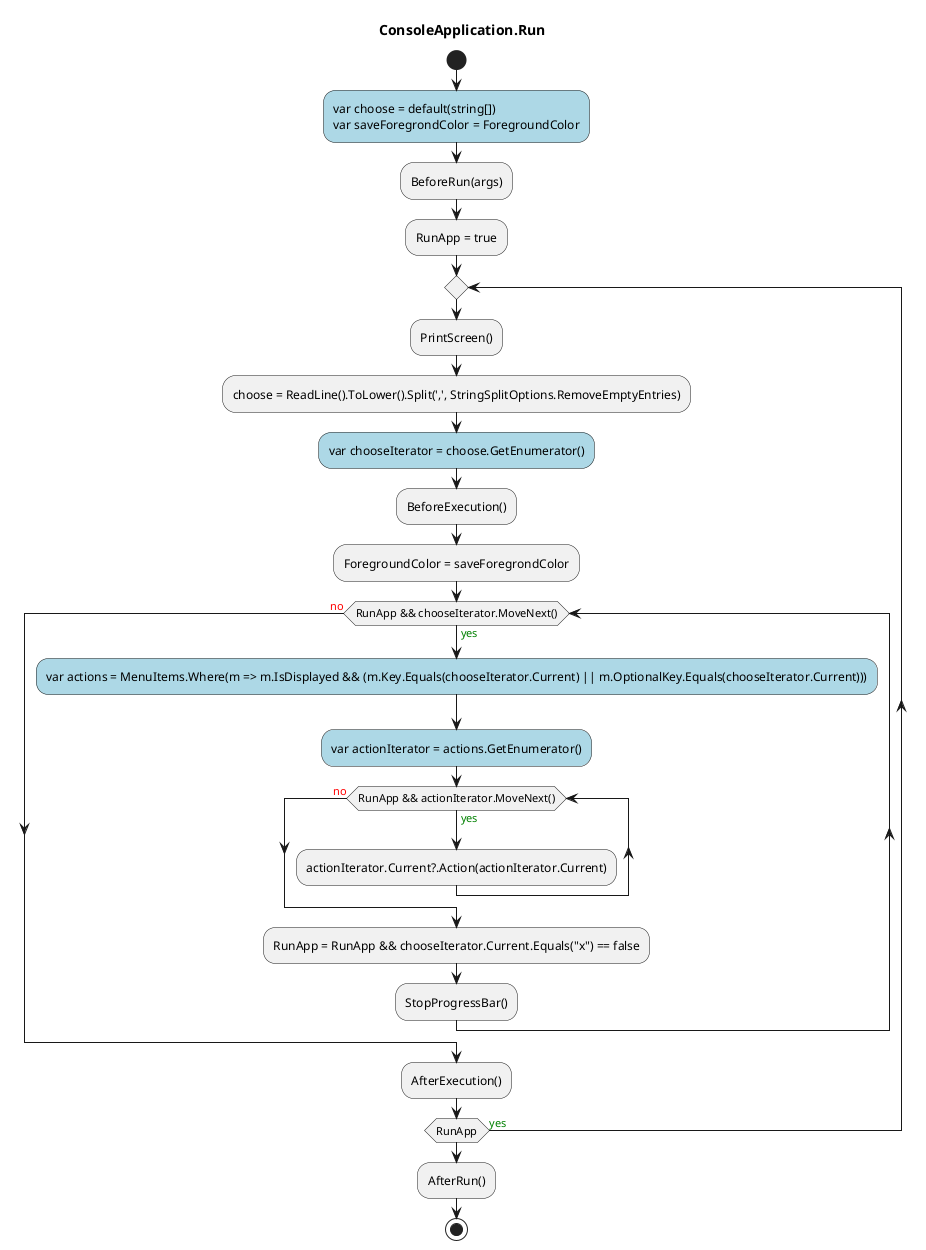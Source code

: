 @startuml ConsoleApplication.Run
title ConsoleApplication.Run
start
#LightBlue:var choose = default(string[])
var saveForegrondColor = ForegroundColor;
:BeforeRun(args);
:RunApp = true;
repeat
    :PrintScreen();
    :choose = ReadLine().ToLower().Split(',', StringSplitOptions.RemoveEmptyEntries);
    #LightBlue:var chooseIterator = choose.GetEnumerator();
    :BeforeExecution();
    :ForegroundColor = saveForegrondColor;
    while (RunApp && chooseIterator.MoveNext()) is (<color:green>yes)
        #LightBlue:var actions = MenuItems.Where(m => m.IsDisplayed && (m.Key.Equals(chooseIterator.Current) || m.OptionalKey.Equals(chooseIterator.Current)));
        #LightBlue:var actionIterator = actions.GetEnumerator();
        while (RunApp && actionIterator.MoveNext()) is (<color:green>yes)
            :actionIterator.Current?.Action(actionIterator.Current);
        endwhile (<color:red>no)
        :RunApp = RunApp && chooseIterator.Current.Equals("x") == false;
        :StopProgressBar();
    endwhile (<color:red>no)
    :AfterExecution();
repeat while (RunApp) is (<color:green>yes)
:AfterRun();
stop
@enduml
